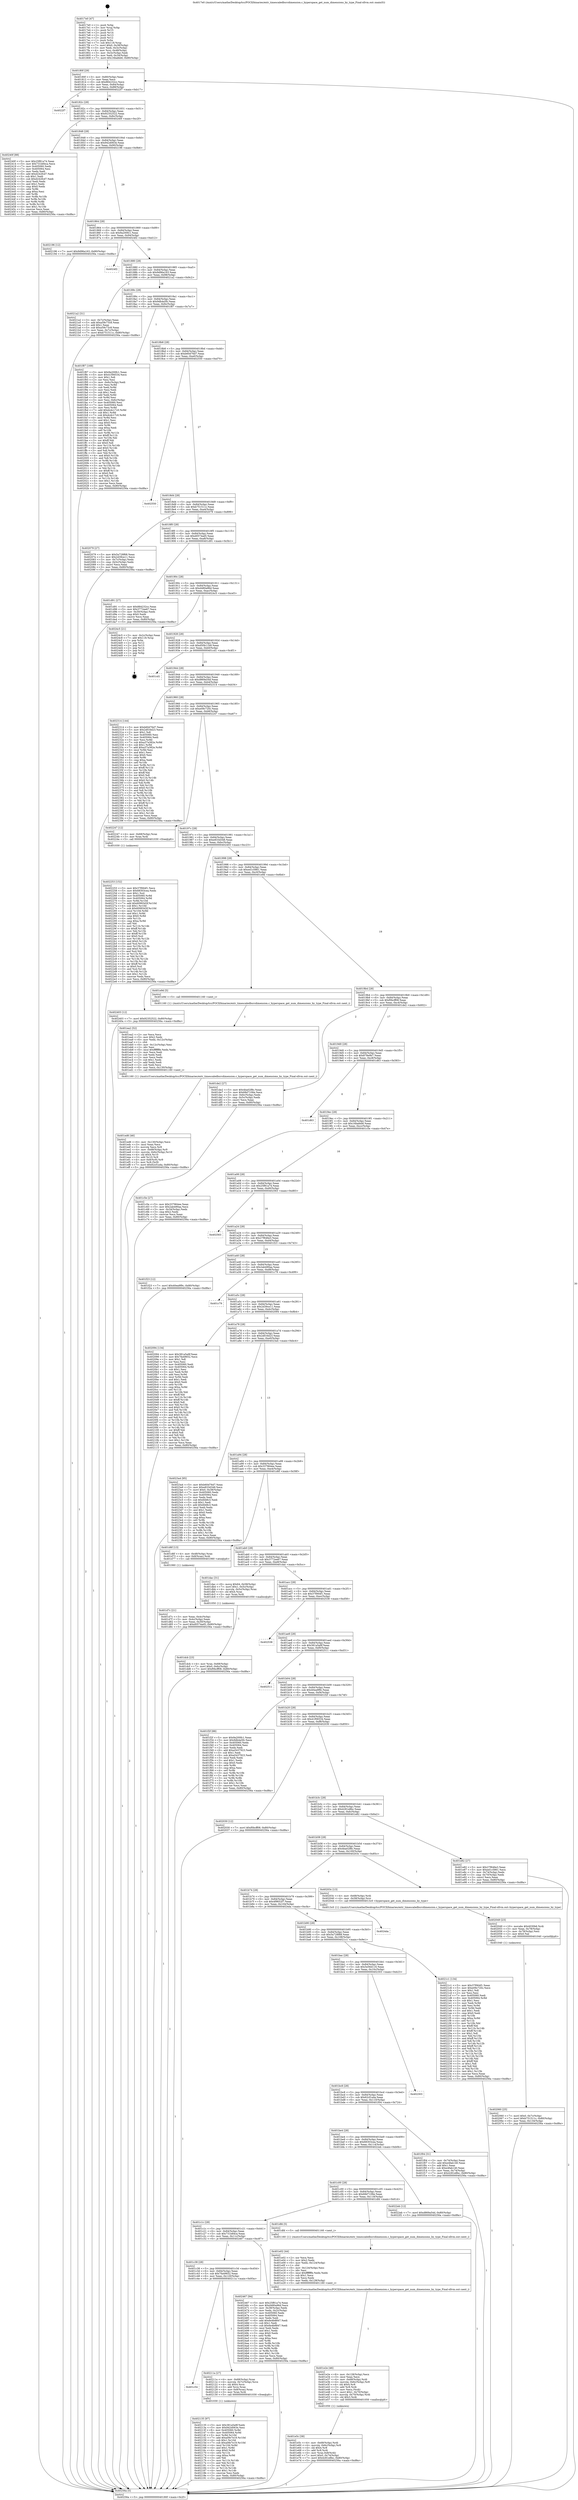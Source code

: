 digraph "0x4017e0" {
  label = "0x4017e0 (/mnt/c/Users/mathe/Desktop/tcc/POCII/binaries/extr_timescaledbsrcdimension.c_hyperspace_get_num_dimensions_by_type_Final-ollvm.out::main(0))"
  labelloc = "t"
  node[shape=record]

  Entry [label="",width=0.3,height=0.3,shape=circle,fillcolor=black,style=filled]
  "0x40180f" [label="{
     0x40180f [29]\l
     | [instrs]\l
     &nbsp;&nbsp;0x40180f \<+3\>: mov -0x80(%rbp),%eax\l
     &nbsp;&nbsp;0x401812 \<+2\>: mov %eax,%ecx\l
     &nbsp;&nbsp;0x401814 \<+6\>: sub $0x884232cc,%ecx\l
     &nbsp;&nbsp;0x40181a \<+6\>: mov %eax,-0x84(%rbp)\l
     &nbsp;&nbsp;0x401820 \<+6\>: mov %ecx,-0x88(%rbp)\l
     &nbsp;&nbsp;0x401826 \<+6\>: je 00000000004022f7 \<main+0xb17\>\l
  }"]
  "0x4022f7" [label="{
     0x4022f7\l
  }", style=dashed]
  "0x40182c" [label="{
     0x40182c [28]\l
     | [instrs]\l
     &nbsp;&nbsp;0x40182c \<+5\>: jmp 0000000000401831 \<main+0x51\>\l
     &nbsp;&nbsp;0x401831 \<+6\>: mov -0x84(%rbp),%eax\l
     &nbsp;&nbsp;0x401837 \<+5\>: sub $0x92352522,%eax\l
     &nbsp;&nbsp;0x40183c \<+6\>: mov %eax,-0x8c(%rbp)\l
     &nbsp;&nbsp;0x401842 \<+6\>: je 000000000040240f \<main+0xc2f\>\l
  }"]
  Exit [label="",width=0.3,height=0.3,shape=circle,fillcolor=black,style=filled,peripheries=2]
  "0x40240f" [label="{
     0x40240f [88]\l
     | [instrs]\l
     &nbsp;&nbsp;0x40240f \<+5\>: mov $0x25f81a74,%eax\l
     &nbsp;&nbsp;0x402414 \<+5\>: mov $0x731b84ca,%ecx\l
     &nbsp;&nbsp;0x402419 \<+7\>: mov 0x405060,%edx\l
     &nbsp;&nbsp;0x402420 \<+7\>: mov 0x405064,%esi\l
     &nbsp;&nbsp;0x402427 \<+2\>: mov %edx,%edi\l
     &nbsp;&nbsp;0x402429 \<+6\>: add $0xd242fcd7,%edi\l
     &nbsp;&nbsp;0x40242f \<+3\>: sub $0x1,%edi\l
     &nbsp;&nbsp;0x402432 \<+6\>: sub $0xd242fcd7,%edi\l
     &nbsp;&nbsp;0x402438 \<+3\>: imul %edi,%edx\l
     &nbsp;&nbsp;0x40243b \<+3\>: and $0x1,%edx\l
     &nbsp;&nbsp;0x40243e \<+3\>: cmp $0x0,%edx\l
     &nbsp;&nbsp;0x402441 \<+4\>: sete %r8b\l
     &nbsp;&nbsp;0x402445 \<+3\>: cmp $0xa,%esi\l
     &nbsp;&nbsp;0x402448 \<+4\>: setl %r9b\l
     &nbsp;&nbsp;0x40244c \<+3\>: mov %r8b,%r10b\l
     &nbsp;&nbsp;0x40244f \<+3\>: and %r9b,%r10b\l
     &nbsp;&nbsp;0x402452 \<+3\>: xor %r9b,%r8b\l
     &nbsp;&nbsp;0x402455 \<+3\>: or %r8b,%r10b\l
     &nbsp;&nbsp;0x402458 \<+4\>: test $0x1,%r10b\l
     &nbsp;&nbsp;0x40245c \<+3\>: cmovne %ecx,%eax\l
     &nbsp;&nbsp;0x40245f \<+3\>: mov %eax,-0x80(%rbp)\l
     &nbsp;&nbsp;0x402462 \<+5\>: jmp 000000000040256a \<main+0xd8a\>\l
  }"]
  "0x401848" [label="{
     0x401848 [28]\l
     | [instrs]\l
     &nbsp;&nbsp;0x401848 \<+5\>: jmp 000000000040184d \<main+0x6d\>\l
     &nbsp;&nbsp;0x40184d \<+6\>: mov -0x84(%rbp),%eax\l
     &nbsp;&nbsp;0x401853 \<+5\>: sub $0x942d063e,%eax\l
     &nbsp;&nbsp;0x401858 \<+6\>: mov %eax,-0x90(%rbp)\l
     &nbsp;&nbsp;0x40185e \<+6\>: je 0000000000402196 \<main+0x9b6\>\l
  }"]
  "0x402253" [label="{
     0x402253 [152]\l
     | [instrs]\l
     &nbsp;&nbsp;0x402253 \<+5\>: mov $0x37f064f1,%ecx\l
     &nbsp;&nbsp;0x402258 \<+5\>: mov $0x68303cea,%edx\l
     &nbsp;&nbsp;0x40225d \<+3\>: mov $0x1,%sil\l
     &nbsp;&nbsp;0x402260 \<+8\>: mov 0x405060,%r8d\l
     &nbsp;&nbsp;0x402268 \<+8\>: mov 0x405064,%r9d\l
     &nbsp;&nbsp;0x402270 \<+3\>: mov %r8d,%r10d\l
     &nbsp;&nbsp;0x402273 \<+7\>: add $0x60993d3f,%r10d\l
     &nbsp;&nbsp;0x40227a \<+4\>: sub $0x1,%r10d\l
     &nbsp;&nbsp;0x40227e \<+7\>: sub $0x60993d3f,%r10d\l
     &nbsp;&nbsp;0x402285 \<+4\>: imul %r10d,%r8d\l
     &nbsp;&nbsp;0x402289 \<+4\>: and $0x1,%r8d\l
     &nbsp;&nbsp;0x40228d \<+4\>: cmp $0x0,%r8d\l
     &nbsp;&nbsp;0x402291 \<+4\>: sete %r11b\l
     &nbsp;&nbsp;0x402295 \<+4\>: cmp $0xa,%r9d\l
     &nbsp;&nbsp;0x402299 \<+3\>: setl %bl\l
     &nbsp;&nbsp;0x40229c \<+3\>: mov %r11b,%r14b\l
     &nbsp;&nbsp;0x40229f \<+4\>: xor $0xff,%r14b\l
     &nbsp;&nbsp;0x4022a3 \<+3\>: mov %bl,%r15b\l
     &nbsp;&nbsp;0x4022a6 \<+4\>: xor $0xff,%r15b\l
     &nbsp;&nbsp;0x4022aa \<+4\>: xor $0x0,%sil\l
     &nbsp;&nbsp;0x4022ae \<+3\>: mov %r14b,%r12b\l
     &nbsp;&nbsp;0x4022b1 \<+4\>: and $0x0,%r12b\l
     &nbsp;&nbsp;0x4022b5 \<+3\>: and %sil,%r11b\l
     &nbsp;&nbsp;0x4022b8 \<+3\>: mov %r15b,%r13b\l
     &nbsp;&nbsp;0x4022bb \<+4\>: and $0x0,%r13b\l
     &nbsp;&nbsp;0x4022bf \<+3\>: and %sil,%bl\l
     &nbsp;&nbsp;0x4022c2 \<+3\>: or %r11b,%r12b\l
     &nbsp;&nbsp;0x4022c5 \<+3\>: or %bl,%r13b\l
     &nbsp;&nbsp;0x4022c8 \<+3\>: xor %r13b,%r12b\l
     &nbsp;&nbsp;0x4022cb \<+3\>: or %r15b,%r14b\l
     &nbsp;&nbsp;0x4022ce \<+4\>: xor $0xff,%r14b\l
     &nbsp;&nbsp;0x4022d2 \<+4\>: or $0x0,%sil\l
     &nbsp;&nbsp;0x4022d6 \<+3\>: and %sil,%r14b\l
     &nbsp;&nbsp;0x4022d9 \<+3\>: or %r14b,%r12b\l
     &nbsp;&nbsp;0x4022dc \<+4\>: test $0x1,%r12b\l
     &nbsp;&nbsp;0x4022e0 \<+3\>: cmovne %edx,%ecx\l
     &nbsp;&nbsp;0x4022e3 \<+3\>: mov %ecx,-0x80(%rbp)\l
     &nbsp;&nbsp;0x4022e6 \<+5\>: jmp 000000000040256a \<main+0xd8a\>\l
  }"]
  "0x402196" [label="{
     0x402196 [12]\l
     | [instrs]\l
     &nbsp;&nbsp;0x402196 \<+7\>: movl $0x9d96a163,-0x80(%rbp)\l
     &nbsp;&nbsp;0x40219d \<+5\>: jmp 000000000040256a \<main+0xd8a\>\l
  }"]
  "0x401864" [label="{
     0x401864 [28]\l
     | [instrs]\l
     &nbsp;&nbsp;0x401864 \<+5\>: jmp 0000000000401869 \<main+0x89\>\l
     &nbsp;&nbsp;0x401869 \<+6\>: mov -0x84(%rbp),%eax\l
     &nbsp;&nbsp;0x40186f \<+5\>: sub $0x9a200fc1,%eax\l
     &nbsp;&nbsp;0x401874 \<+6\>: mov %eax,-0x94(%rbp)\l
     &nbsp;&nbsp;0x40187a \<+6\>: je 00000000004024f2 \<main+0xd12\>\l
  }"]
  "0x402135" [label="{
     0x402135 [97]\l
     | [instrs]\l
     &nbsp;&nbsp;0x402135 \<+5\>: mov $0x381a5a9f,%edx\l
     &nbsp;&nbsp;0x40213a \<+5\>: mov $0x942d063e,%esi\l
     &nbsp;&nbsp;0x40213f \<+8\>: mov 0x405060,%r8d\l
     &nbsp;&nbsp;0x402147 \<+8\>: mov 0x405064,%r9d\l
     &nbsp;&nbsp;0x40214f \<+3\>: mov %r8d,%r10d\l
     &nbsp;&nbsp;0x402152 \<+7\>: add $0xa0fe7e19,%r10d\l
     &nbsp;&nbsp;0x402159 \<+4\>: sub $0x1,%r10d\l
     &nbsp;&nbsp;0x40215d \<+7\>: sub $0xa0fe7e19,%r10d\l
     &nbsp;&nbsp;0x402164 \<+4\>: imul %r10d,%r8d\l
     &nbsp;&nbsp;0x402168 \<+4\>: and $0x1,%r8d\l
     &nbsp;&nbsp;0x40216c \<+4\>: cmp $0x0,%r8d\l
     &nbsp;&nbsp;0x402170 \<+4\>: sete %r11b\l
     &nbsp;&nbsp;0x402174 \<+4\>: cmp $0xa,%r9d\l
     &nbsp;&nbsp;0x402178 \<+3\>: setl %bl\l
     &nbsp;&nbsp;0x40217b \<+3\>: mov %r11b,%r14b\l
     &nbsp;&nbsp;0x40217e \<+3\>: and %bl,%r14b\l
     &nbsp;&nbsp;0x402181 \<+3\>: xor %bl,%r11b\l
     &nbsp;&nbsp;0x402184 \<+3\>: or %r11b,%r14b\l
     &nbsp;&nbsp;0x402187 \<+4\>: test $0x1,%r14b\l
     &nbsp;&nbsp;0x40218b \<+3\>: cmovne %esi,%edx\l
     &nbsp;&nbsp;0x40218e \<+3\>: mov %edx,-0x80(%rbp)\l
     &nbsp;&nbsp;0x402191 \<+5\>: jmp 000000000040256a \<main+0xd8a\>\l
  }"]
  "0x4024f2" [label="{
     0x4024f2\l
  }", style=dashed]
  "0x401880" [label="{
     0x401880 [28]\l
     | [instrs]\l
     &nbsp;&nbsp;0x401880 \<+5\>: jmp 0000000000401885 \<main+0xa5\>\l
     &nbsp;&nbsp;0x401885 \<+6\>: mov -0x84(%rbp),%eax\l
     &nbsp;&nbsp;0x40188b \<+5\>: sub $0x9d96a163,%eax\l
     &nbsp;&nbsp;0x401890 \<+6\>: mov %eax,-0x98(%rbp)\l
     &nbsp;&nbsp;0x401896 \<+6\>: je 00000000004021a2 \<main+0x9c2\>\l
  }"]
  "0x401c54" [label="{
     0x401c54\l
  }", style=dashed]
  "0x4021a2" [label="{
     0x4021a2 [31]\l
     | [instrs]\l
     &nbsp;&nbsp;0x4021a2 \<+3\>: mov -0x7c(%rbp),%eax\l
     &nbsp;&nbsp;0x4021a5 \<+5\>: add $0xa59c73c8,%eax\l
     &nbsp;&nbsp;0x4021aa \<+3\>: add $0x1,%eax\l
     &nbsp;&nbsp;0x4021ad \<+5\>: sub $0xa59c73c8,%eax\l
     &nbsp;&nbsp;0x4021b2 \<+3\>: mov %eax,-0x7c(%rbp)\l
     &nbsp;&nbsp;0x4021b5 \<+7\>: movl $0xb751511c,-0x80(%rbp)\l
     &nbsp;&nbsp;0x4021bc \<+5\>: jmp 000000000040256a \<main+0xd8a\>\l
  }"]
  "0x40189c" [label="{
     0x40189c [28]\l
     | [instrs]\l
     &nbsp;&nbsp;0x40189c \<+5\>: jmp 00000000004018a1 \<main+0xc1\>\l
     &nbsp;&nbsp;0x4018a1 \<+6\>: mov -0x84(%rbp),%eax\l
     &nbsp;&nbsp;0x4018a7 \<+5\>: sub $0x9db4a5fc,%eax\l
     &nbsp;&nbsp;0x4018ac \<+6\>: mov %eax,-0x9c(%rbp)\l
     &nbsp;&nbsp;0x4018b2 \<+6\>: je 0000000000401f87 \<main+0x7a7\>\l
  }"]
  "0x40211a" [label="{
     0x40211a [27]\l
     | [instrs]\l
     &nbsp;&nbsp;0x40211a \<+4\>: mov -0x68(%rbp),%rax\l
     &nbsp;&nbsp;0x40211e \<+4\>: movslq -0x7c(%rbp),%rcx\l
     &nbsp;&nbsp;0x402122 \<+4\>: shl $0x4,%rcx\l
     &nbsp;&nbsp;0x402126 \<+3\>: add %rcx,%rax\l
     &nbsp;&nbsp;0x402129 \<+4\>: mov 0x8(%rax),%rax\l
     &nbsp;&nbsp;0x40212d \<+3\>: mov %rax,%rdi\l
     &nbsp;&nbsp;0x402130 \<+5\>: call 0000000000401030 \<free@plt\>\l
     | [calls]\l
     &nbsp;&nbsp;0x401030 \{1\} (unknown)\l
  }"]
  "0x401f87" [label="{
     0x401f87 [169]\l
     | [instrs]\l
     &nbsp;&nbsp;0x401f87 \<+5\>: mov $0x9a200fc1,%eax\l
     &nbsp;&nbsp;0x401f8c \<+5\>: mov $0x41f06534,%ecx\l
     &nbsp;&nbsp;0x401f91 \<+2\>: mov $0x1,%dl\l
     &nbsp;&nbsp;0x401f93 \<+2\>: xor %esi,%esi\l
     &nbsp;&nbsp;0x401f95 \<+3\>: mov -0x6c(%rbp),%edi\l
     &nbsp;&nbsp;0x401f98 \<+3\>: mov %esi,%r8d\l
     &nbsp;&nbsp;0x401f9b \<+3\>: sub %edi,%r8d\l
     &nbsp;&nbsp;0x401f9e \<+2\>: mov %esi,%edi\l
     &nbsp;&nbsp;0x401fa0 \<+3\>: sub $0x1,%edi\l
     &nbsp;&nbsp;0x401fa3 \<+3\>: add %edi,%r8d\l
     &nbsp;&nbsp;0x401fa6 \<+3\>: sub %r8d,%esi\l
     &nbsp;&nbsp;0x401fa9 \<+3\>: mov %esi,-0x6c(%rbp)\l
     &nbsp;&nbsp;0x401fac \<+7\>: mov 0x405060,%esi\l
     &nbsp;&nbsp;0x401fb3 \<+7\>: mov 0x405064,%edi\l
     &nbsp;&nbsp;0x401fba \<+3\>: mov %esi,%r8d\l
     &nbsp;&nbsp;0x401fbd \<+7\>: add $0xdcdc17c0,%r8d\l
     &nbsp;&nbsp;0x401fc4 \<+4\>: sub $0x1,%r8d\l
     &nbsp;&nbsp;0x401fc8 \<+7\>: sub $0xdcdc17c0,%r8d\l
     &nbsp;&nbsp;0x401fcf \<+4\>: imul %r8d,%esi\l
     &nbsp;&nbsp;0x401fd3 \<+3\>: and $0x1,%esi\l
     &nbsp;&nbsp;0x401fd6 \<+3\>: cmp $0x0,%esi\l
     &nbsp;&nbsp;0x401fd9 \<+4\>: sete %r9b\l
     &nbsp;&nbsp;0x401fdd \<+3\>: cmp $0xa,%edi\l
     &nbsp;&nbsp;0x401fe0 \<+4\>: setl %r10b\l
     &nbsp;&nbsp;0x401fe4 \<+3\>: mov %r9b,%r11b\l
     &nbsp;&nbsp;0x401fe7 \<+4\>: xor $0xff,%r11b\l
     &nbsp;&nbsp;0x401feb \<+3\>: mov %r10b,%bl\l
     &nbsp;&nbsp;0x401fee \<+3\>: xor $0xff,%bl\l
     &nbsp;&nbsp;0x401ff1 \<+3\>: xor $0x0,%dl\l
     &nbsp;&nbsp;0x401ff4 \<+3\>: mov %r11b,%r14b\l
     &nbsp;&nbsp;0x401ff7 \<+4\>: and $0x0,%r14b\l
     &nbsp;&nbsp;0x401ffb \<+3\>: and %dl,%r9b\l
     &nbsp;&nbsp;0x401ffe \<+3\>: mov %bl,%r15b\l
     &nbsp;&nbsp;0x402001 \<+4\>: and $0x0,%r15b\l
     &nbsp;&nbsp;0x402005 \<+3\>: and %dl,%r10b\l
     &nbsp;&nbsp;0x402008 \<+3\>: or %r9b,%r14b\l
     &nbsp;&nbsp;0x40200b \<+3\>: or %r10b,%r15b\l
     &nbsp;&nbsp;0x40200e \<+3\>: xor %r15b,%r14b\l
     &nbsp;&nbsp;0x402011 \<+3\>: or %bl,%r11b\l
     &nbsp;&nbsp;0x402014 \<+4\>: xor $0xff,%r11b\l
     &nbsp;&nbsp;0x402018 \<+3\>: or $0x0,%dl\l
     &nbsp;&nbsp;0x40201b \<+3\>: and %dl,%r11b\l
     &nbsp;&nbsp;0x40201e \<+3\>: or %r11b,%r14b\l
     &nbsp;&nbsp;0x402021 \<+4\>: test $0x1,%r14b\l
     &nbsp;&nbsp;0x402025 \<+3\>: cmovne %ecx,%eax\l
     &nbsp;&nbsp;0x402028 \<+3\>: mov %eax,-0x80(%rbp)\l
     &nbsp;&nbsp;0x40202b \<+5\>: jmp 000000000040256a \<main+0xd8a\>\l
  }"]
  "0x4018b8" [label="{
     0x4018b8 [28]\l
     | [instrs]\l
     &nbsp;&nbsp;0x4018b8 \<+5\>: jmp 00000000004018bd \<main+0xdd\>\l
     &nbsp;&nbsp;0x4018bd \<+6\>: mov -0x84(%rbp),%eax\l
     &nbsp;&nbsp;0x4018c3 \<+5\>: sub $0xb60d76d7,%eax\l
     &nbsp;&nbsp;0x4018c8 \<+6\>: mov %eax,-0xa0(%rbp)\l
     &nbsp;&nbsp;0x4018ce \<+6\>: je 0000000000402550 \<main+0xd70\>\l
  }"]
  "0x401c38" [label="{
     0x401c38 [28]\l
     | [instrs]\l
     &nbsp;&nbsp;0x401c38 \<+5\>: jmp 0000000000401c3d \<main+0x45d\>\l
     &nbsp;&nbsp;0x401c3d \<+6\>: mov -0x84(%rbp),%eax\l
     &nbsp;&nbsp;0x401c43 \<+5\>: sub $0x7fa49652,%eax\l
     &nbsp;&nbsp;0x401c48 \<+6\>: mov %eax,-0x120(%rbp)\l
     &nbsp;&nbsp;0x401c4e \<+6\>: je 000000000040211a \<main+0x93a\>\l
  }"]
  "0x402550" [label="{
     0x402550\l
  }", style=dashed]
  "0x4018d4" [label="{
     0x4018d4 [28]\l
     | [instrs]\l
     &nbsp;&nbsp;0x4018d4 \<+5\>: jmp 00000000004018d9 \<main+0xf9\>\l
     &nbsp;&nbsp;0x4018d9 \<+6\>: mov -0x84(%rbp),%eax\l
     &nbsp;&nbsp;0x4018df \<+5\>: sub $0xb751511c,%eax\l
     &nbsp;&nbsp;0x4018e4 \<+6\>: mov %eax,-0xa4(%rbp)\l
     &nbsp;&nbsp;0x4018ea \<+6\>: je 0000000000402079 \<main+0x899\>\l
  }"]
  "0x402467" [label="{
     0x402467 [94]\l
     | [instrs]\l
     &nbsp;&nbsp;0x402467 \<+5\>: mov $0x25f81a74,%eax\l
     &nbsp;&nbsp;0x40246c \<+5\>: mov $0xd480a96d,%ecx\l
     &nbsp;&nbsp;0x402471 \<+3\>: mov -0x38(%rbp),%edx\l
     &nbsp;&nbsp;0x402474 \<+3\>: mov %edx,-0x2c(%rbp)\l
     &nbsp;&nbsp;0x402477 \<+7\>: mov 0x405060,%edx\l
     &nbsp;&nbsp;0x40247e \<+7\>: mov 0x405064,%esi\l
     &nbsp;&nbsp;0x402485 \<+2\>: mov %edx,%edi\l
     &nbsp;&nbsp;0x402487 \<+6\>: add $0x6e4b8847,%edi\l
     &nbsp;&nbsp;0x40248d \<+3\>: sub $0x1,%edi\l
     &nbsp;&nbsp;0x402490 \<+6\>: sub $0x6e4b8847,%edi\l
     &nbsp;&nbsp;0x402496 \<+3\>: imul %edi,%edx\l
     &nbsp;&nbsp;0x402499 \<+3\>: and $0x1,%edx\l
     &nbsp;&nbsp;0x40249c \<+3\>: cmp $0x0,%edx\l
     &nbsp;&nbsp;0x40249f \<+4\>: sete %r8b\l
     &nbsp;&nbsp;0x4024a3 \<+3\>: cmp $0xa,%esi\l
     &nbsp;&nbsp;0x4024a6 \<+4\>: setl %r9b\l
     &nbsp;&nbsp;0x4024aa \<+3\>: mov %r8b,%r10b\l
     &nbsp;&nbsp;0x4024ad \<+3\>: and %r9b,%r10b\l
     &nbsp;&nbsp;0x4024b0 \<+3\>: xor %r9b,%r8b\l
     &nbsp;&nbsp;0x4024b3 \<+3\>: or %r8b,%r10b\l
     &nbsp;&nbsp;0x4024b6 \<+4\>: test $0x1,%r10b\l
     &nbsp;&nbsp;0x4024ba \<+3\>: cmovne %ecx,%eax\l
     &nbsp;&nbsp;0x4024bd \<+3\>: mov %eax,-0x80(%rbp)\l
     &nbsp;&nbsp;0x4024c0 \<+5\>: jmp 000000000040256a \<main+0xd8a\>\l
  }"]
  "0x402079" [label="{
     0x402079 [27]\l
     | [instrs]\l
     &nbsp;&nbsp;0x402079 \<+5\>: mov $0x5a728f68,%eax\l
     &nbsp;&nbsp;0x40207e \<+5\>: mov $0x2d39ce11,%ecx\l
     &nbsp;&nbsp;0x402083 \<+3\>: mov -0x7c(%rbp),%edx\l
     &nbsp;&nbsp;0x402086 \<+3\>: cmp -0x5c(%rbp),%edx\l
     &nbsp;&nbsp;0x402089 \<+3\>: cmovl %ecx,%eax\l
     &nbsp;&nbsp;0x40208c \<+3\>: mov %eax,-0x80(%rbp)\l
     &nbsp;&nbsp;0x40208f \<+5\>: jmp 000000000040256a \<main+0xd8a\>\l
  }"]
  "0x4018f0" [label="{
     0x4018f0 [28]\l
     | [instrs]\l
     &nbsp;&nbsp;0x4018f0 \<+5\>: jmp 00000000004018f5 \<main+0x115\>\l
     &nbsp;&nbsp;0x4018f5 \<+6\>: mov -0x84(%rbp),%eax\l
     &nbsp;&nbsp;0x4018fb \<+5\>: sub $0xd0574ad5,%eax\l
     &nbsp;&nbsp;0x401900 \<+6\>: mov %eax,-0xa8(%rbp)\l
     &nbsp;&nbsp;0x401906 \<+6\>: je 0000000000401d91 \<main+0x5b1\>\l
  }"]
  "0x402060" [label="{
     0x402060 [25]\l
     | [instrs]\l
     &nbsp;&nbsp;0x402060 \<+7\>: movl $0x0,-0x7c(%rbp)\l
     &nbsp;&nbsp;0x402067 \<+7\>: movl $0xb751511c,-0x80(%rbp)\l
     &nbsp;&nbsp;0x40206e \<+6\>: mov %eax,-0x134(%rbp)\l
     &nbsp;&nbsp;0x402074 \<+5\>: jmp 000000000040256a \<main+0xd8a\>\l
  }"]
  "0x401d91" [label="{
     0x401d91 [27]\l
     | [instrs]\l
     &nbsp;&nbsp;0x401d91 \<+5\>: mov $0x884232cc,%eax\l
     &nbsp;&nbsp;0x401d96 \<+5\>: mov $0x3772ee67,%ecx\l
     &nbsp;&nbsp;0x401d9b \<+3\>: mov -0x30(%rbp),%edx\l
     &nbsp;&nbsp;0x401d9e \<+3\>: cmp $0x0,%edx\l
     &nbsp;&nbsp;0x401da1 \<+3\>: cmove %ecx,%eax\l
     &nbsp;&nbsp;0x401da4 \<+3\>: mov %eax,-0x80(%rbp)\l
     &nbsp;&nbsp;0x401da7 \<+5\>: jmp 000000000040256a \<main+0xd8a\>\l
  }"]
  "0x40190c" [label="{
     0x40190c [28]\l
     | [instrs]\l
     &nbsp;&nbsp;0x40190c \<+5\>: jmp 0000000000401911 \<main+0x131\>\l
     &nbsp;&nbsp;0x401911 \<+6\>: mov -0x84(%rbp),%eax\l
     &nbsp;&nbsp;0x401917 \<+5\>: sub $0xd480a96d,%eax\l
     &nbsp;&nbsp;0x40191c \<+6\>: mov %eax,-0xac(%rbp)\l
     &nbsp;&nbsp;0x401922 \<+6\>: je 00000000004024c5 \<main+0xce5\>\l
  }"]
  "0x402049" [label="{
     0x402049 [23]\l
     | [instrs]\l
     &nbsp;&nbsp;0x402049 \<+10\>: movabs $0x4030b6,%rdi\l
     &nbsp;&nbsp;0x402053 \<+3\>: mov %eax,-0x78(%rbp)\l
     &nbsp;&nbsp;0x402056 \<+3\>: mov -0x78(%rbp),%esi\l
     &nbsp;&nbsp;0x402059 \<+2\>: mov $0x0,%al\l
     &nbsp;&nbsp;0x40205b \<+5\>: call 0000000000401040 \<printf@plt\>\l
     | [calls]\l
     &nbsp;&nbsp;0x401040 \{1\} (unknown)\l
  }"]
  "0x4024c5" [label="{
     0x4024c5 [21]\l
     | [instrs]\l
     &nbsp;&nbsp;0x4024c5 \<+3\>: mov -0x2c(%rbp),%eax\l
     &nbsp;&nbsp;0x4024c8 \<+7\>: add $0x118,%rsp\l
     &nbsp;&nbsp;0x4024cf \<+1\>: pop %rbx\l
     &nbsp;&nbsp;0x4024d0 \<+2\>: pop %r12\l
     &nbsp;&nbsp;0x4024d2 \<+2\>: pop %r13\l
     &nbsp;&nbsp;0x4024d4 \<+2\>: pop %r14\l
     &nbsp;&nbsp;0x4024d6 \<+2\>: pop %r15\l
     &nbsp;&nbsp;0x4024d8 \<+1\>: pop %rbp\l
     &nbsp;&nbsp;0x4024d9 \<+1\>: ret\l
  }"]
  "0x401928" [label="{
     0x401928 [28]\l
     | [instrs]\l
     &nbsp;&nbsp;0x401928 \<+5\>: jmp 000000000040192d \<main+0x14d\>\l
     &nbsp;&nbsp;0x40192d \<+6\>: mov -0x84(%rbp),%eax\l
     &nbsp;&nbsp;0x401933 \<+5\>: sub $0xd50b11b9,%eax\l
     &nbsp;&nbsp;0x401938 \<+6\>: mov %eax,-0xb0(%rbp)\l
     &nbsp;&nbsp;0x40193e \<+6\>: je 0000000000401cd1 \<main+0x4f1\>\l
  }"]
  "0x401ed6" [label="{
     0x401ed6 [46]\l
     | [instrs]\l
     &nbsp;&nbsp;0x401ed6 \<+6\>: mov -0x130(%rbp),%ecx\l
     &nbsp;&nbsp;0x401edc \<+3\>: imul %eax,%ecx\l
     &nbsp;&nbsp;0x401edf \<+3\>: movslq %ecx,%r8\l
     &nbsp;&nbsp;0x401ee2 \<+4\>: mov -0x68(%rbp),%r9\l
     &nbsp;&nbsp;0x401ee6 \<+4\>: movslq -0x6c(%rbp),%r10\l
     &nbsp;&nbsp;0x401eea \<+4\>: shl $0x4,%r10\l
     &nbsp;&nbsp;0x401eee \<+3\>: add %r10,%r9\l
     &nbsp;&nbsp;0x401ef1 \<+4\>: mov 0x8(%r9),%r9\l
     &nbsp;&nbsp;0x401ef5 \<+3\>: mov %r8,(%r9)\l
     &nbsp;&nbsp;0x401ef8 \<+7\>: movl $0x62cf1a4a,-0x80(%rbp)\l
     &nbsp;&nbsp;0x401eff \<+5\>: jmp 000000000040256a \<main+0xd8a\>\l
  }"]
  "0x401cd1" [label="{
     0x401cd1\l
  }", style=dashed]
  "0x401944" [label="{
     0x401944 [28]\l
     | [instrs]\l
     &nbsp;&nbsp;0x401944 \<+5\>: jmp 0000000000401949 \<main+0x169\>\l
     &nbsp;&nbsp;0x401949 \<+6\>: mov -0x84(%rbp),%eax\l
     &nbsp;&nbsp;0x40194f \<+5\>: sub $0xd869a54d,%eax\l
     &nbsp;&nbsp;0x401954 \<+6\>: mov %eax,-0xb4(%rbp)\l
     &nbsp;&nbsp;0x40195a \<+6\>: je 0000000000402314 \<main+0xb34\>\l
  }"]
  "0x401ea2" [label="{
     0x401ea2 [52]\l
     | [instrs]\l
     &nbsp;&nbsp;0x401ea2 \<+2\>: xor %ecx,%ecx\l
     &nbsp;&nbsp;0x401ea4 \<+5\>: mov $0x2,%edx\l
     &nbsp;&nbsp;0x401ea9 \<+6\>: mov %edx,-0x12c(%rbp)\l
     &nbsp;&nbsp;0x401eaf \<+1\>: cltd\l
     &nbsp;&nbsp;0x401eb0 \<+6\>: mov -0x12c(%rbp),%esi\l
     &nbsp;&nbsp;0x401eb6 \<+2\>: idiv %esi\l
     &nbsp;&nbsp;0x401eb8 \<+6\>: imul $0xfffffffe,%edx,%edx\l
     &nbsp;&nbsp;0x401ebe \<+2\>: mov %ecx,%edi\l
     &nbsp;&nbsp;0x401ec0 \<+2\>: sub %edx,%edi\l
     &nbsp;&nbsp;0x401ec2 \<+2\>: mov %ecx,%edx\l
     &nbsp;&nbsp;0x401ec4 \<+3\>: sub $0x1,%edx\l
     &nbsp;&nbsp;0x401ec7 \<+2\>: add %edx,%edi\l
     &nbsp;&nbsp;0x401ec9 \<+2\>: sub %edi,%ecx\l
     &nbsp;&nbsp;0x401ecb \<+6\>: mov %ecx,-0x130(%rbp)\l
     &nbsp;&nbsp;0x401ed1 \<+5\>: call 0000000000401160 \<next_i\>\l
     | [calls]\l
     &nbsp;&nbsp;0x401160 \{1\} (/mnt/c/Users/mathe/Desktop/tcc/POCII/binaries/extr_timescaledbsrcdimension.c_hyperspace_get_num_dimensions_by_type_Final-ollvm.out::next_i)\l
  }"]
  "0x402314" [label="{
     0x402314 [144]\l
     | [instrs]\l
     &nbsp;&nbsp;0x402314 \<+5\>: mov $0xb60d76d7,%eax\l
     &nbsp;&nbsp;0x402319 \<+5\>: mov $0x2df16d23,%ecx\l
     &nbsp;&nbsp;0x40231e \<+2\>: mov $0x1,%dl\l
     &nbsp;&nbsp;0x402320 \<+7\>: mov 0x405060,%esi\l
     &nbsp;&nbsp;0x402327 \<+7\>: mov 0x405064,%edi\l
     &nbsp;&nbsp;0x40232e \<+3\>: mov %esi,%r8d\l
     &nbsp;&nbsp;0x402331 \<+7\>: sub $0xa37a382e,%r8d\l
     &nbsp;&nbsp;0x402338 \<+4\>: sub $0x1,%r8d\l
     &nbsp;&nbsp;0x40233c \<+7\>: add $0xa37a382e,%r8d\l
     &nbsp;&nbsp;0x402343 \<+4\>: imul %r8d,%esi\l
     &nbsp;&nbsp;0x402347 \<+3\>: and $0x1,%esi\l
     &nbsp;&nbsp;0x40234a \<+3\>: cmp $0x0,%esi\l
     &nbsp;&nbsp;0x40234d \<+4\>: sete %r9b\l
     &nbsp;&nbsp;0x402351 \<+3\>: cmp $0xa,%edi\l
     &nbsp;&nbsp;0x402354 \<+4\>: setl %r10b\l
     &nbsp;&nbsp;0x402358 \<+3\>: mov %r9b,%r11b\l
     &nbsp;&nbsp;0x40235b \<+4\>: xor $0xff,%r11b\l
     &nbsp;&nbsp;0x40235f \<+3\>: mov %r10b,%bl\l
     &nbsp;&nbsp;0x402362 \<+3\>: xor $0xff,%bl\l
     &nbsp;&nbsp;0x402365 \<+3\>: xor $0x0,%dl\l
     &nbsp;&nbsp;0x402368 \<+3\>: mov %r11b,%r14b\l
     &nbsp;&nbsp;0x40236b \<+4\>: and $0x0,%r14b\l
     &nbsp;&nbsp;0x40236f \<+3\>: and %dl,%r9b\l
     &nbsp;&nbsp;0x402372 \<+3\>: mov %bl,%r15b\l
     &nbsp;&nbsp;0x402375 \<+4\>: and $0x0,%r15b\l
     &nbsp;&nbsp;0x402379 \<+3\>: and %dl,%r10b\l
     &nbsp;&nbsp;0x40237c \<+3\>: or %r9b,%r14b\l
     &nbsp;&nbsp;0x40237f \<+3\>: or %r10b,%r15b\l
     &nbsp;&nbsp;0x402382 \<+3\>: xor %r15b,%r14b\l
     &nbsp;&nbsp;0x402385 \<+3\>: or %bl,%r11b\l
     &nbsp;&nbsp;0x402388 \<+4\>: xor $0xff,%r11b\l
     &nbsp;&nbsp;0x40238c \<+3\>: or $0x0,%dl\l
     &nbsp;&nbsp;0x40238f \<+3\>: and %dl,%r11b\l
     &nbsp;&nbsp;0x402392 \<+3\>: or %r11b,%r14b\l
     &nbsp;&nbsp;0x402395 \<+4\>: test $0x1,%r14b\l
     &nbsp;&nbsp;0x402399 \<+3\>: cmovne %ecx,%eax\l
     &nbsp;&nbsp;0x40239c \<+3\>: mov %eax,-0x80(%rbp)\l
     &nbsp;&nbsp;0x40239f \<+5\>: jmp 000000000040256a \<main+0xd8a\>\l
  }"]
  "0x401960" [label="{
     0x401960 [28]\l
     | [instrs]\l
     &nbsp;&nbsp;0x401960 \<+5\>: jmp 0000000000401965 \<main+0x185\>\l
     &nbsp;&nbsp;0x401965 \<+6\>: mov -0x84(%rbp),%eax\l
     &nbsp;&nbsp;0x40196b \<+5\>: sub $0xe09c720c,%eax\l
     &nbsp;&nbsp;0x401970 \<+6\>: mov %eax,-0xb8(%rbp)\l
     &nbsp;&nbsp;0x401976 \<+6\>: je 0000000000402247 \<main+0xa67\>\l
  }"]
  "0x401e5c" [label="{
     0x401e5c [38]\l
     | [instrs]\l
     &nbsp;&nbsp;0x401e5c \<+4\>: mov -0x68(%rbp),%rdi\l
     &nbsp;&nbsp;0x401e60 \<+4\>: movslq -0x6c(%rbp),%r8\l
     &nbsp;&nbsp;0x401e64 \<+4\>: shl $0x4,%r8\l
     &nbsp;&nbsp;0x401e68 \<+3\>: add %r8,%rdi\l
     &nbsp;&nbsp;0x401e6b \<+4\>: mov %rax,0x8(%rdi)\l
     &nbsp;&nbsp;0x401e6f \<+7\>: movl $0x0,-0x74(%rbp)\l
     &nbsp;&nbsp;0x401e76 \<+7\>: movl $0x4281e8bc,-0x80(%rbp)\l
     &nbsp;&nbsp;0x401e7d \<+5\>: jmp 000000000040256a \<main+0xd8a\>\l
  }"]
  "0x402247" [label="{
     0x402247 [12]\l
     | [instrs]\l
     &nbsp;&nbsp;0x402247 \<+4\>: mov -0x68(%rbp),%rax\l
     &nbsp;&nbsp;0x40224b \<+3\>: mov %rax,%rdi\l
     &nbsp;&nbsp;0x40224e \<+5\>: call 0000000000401030 \<free@plt\>\l
     | [calls]\l
     &nbsp;&nbsp;0x401030 \{1\} (unknown)\l
  }"]
  "0x40197c" [label="{
     0x40197c [28]\l
     | [instrs]\l
     &nbsp;&nbsp;0x40197c \<+5\>: jmp 0000000000401981 \<main+0x1a1\>\l
     &nbsp;&nbsp;0x401981 \<+6\>: mov -0x84(%rbp),%eax\l
     &nbsp;&nbsp;0x401987 \<+5\>: sub $0xe833d348,%eax\l
     &nbsp;&nbsp;0x40198c \<+6\>: mov %eax,-0xbc(%rbp)\l
     &nbsp;&nbsp;0x401992 \<+6\>: je 0000000000402403 \<main+0xc23\>\l
  }"]
  "0x401e2e" [label="{
     0x401e2e [46]\l
     | [instrs]\l
     &nbsp;&nbsp;0x401e2e \<+6\>: mov -0x128(%rbp),%ecx\l
     &nbsp;&nbsp;0x401e34 \<+3\>: imul %eax,%ecx\l
     &nbsp;&nbsp;0x401e37 \<+4\>: mov -0x68(%rbp),%rdi\l
     &nbsp;&nbsp;0x401e3b \<+4\>: movslq -0x6c(%rbp),%r8\l
     &nbsp;&nbsp;0x401e3f \<+4\>: shl $0x4,%r8\l
     &nbsp;&nbsp;0x401e43 \<+3\>: add %r8,%rdi\l
     &nbsp;&nbsp;0x401e46 \<+2\>: mov %ecx,(%rdi)\l
     &nbsp;&nbsp;0x401e48 \<+7\>: movl $0x1,-0x70(%rbp)\l
     &nbsp;&nbsp;0x401e4f \<+4\>: movslq -0x70(%rbp),%rdi\l
     &nbsp;&nbsp;0x401e53 \<+4\>: shl $0x3,%rdi\l
     &nbsp;&nbsp;0x401e57 \<+5\>: call 0000000000401050 \<malloc@plt\>\l
     | [calls]\l
     &nbsp;&nbsp;0x401050 \{1\} (unknown)\l
  }"]
  "0x402403" [label="{
     0x402403 [12]\l
     | [instrs]\l
     &nbsp;&nbsp;0x402403 \<+7\>: movl $0x92352522,-0x80(%rbp)\l
     &nbsp;&nbsp;0x40240a \<+5\>: jmp 000000000040256a \<main+0xd8a\>\l
  }"]
  "0x401998" [label="{
     0x401998 [28]\l
     | [instrs]\l
     &nbsp;&nbsp;0x401998 \<+5\>: jmp 000000000040199d \<main+0x1bd\>\l
     &nbsp;&nbsp;0x40199d \<+6\>: mov -0x84(%rbp),%eax\l
     &nbsp;&nbsp;0x4019a3 \<+5\>: sub $0xed1c5861,%eax\l
     &nbsp;&nbsp;0x4019a8 \<+6\>: mov %eax,-0xc0(%rbp)\l
     &nbsp;&nbsp;0x4019ae \<+6\>: je 0000000000401e9d \<main+0x6bd\>\l
  }"]
  "0x401e02" [label="{
     0x401e02 [44]\l
     | [instrs]\l
     &nbsp;&nbsp;0x401e02 \<+2\>: xor %ecx,%ecx\l
     &nbsp;&nbsp;0x401e04 \<+5\>: mov $0x2,%edx\l
     &nbsp;&nbsp;0x401e09 \<+6\>: mov %edx,-0x124(%rbp)\l
     &nbsp;&nbsp;0x401e0f \<+1\>: cltd\l
     &nbsp;&nbsp;0x401e10 \<+6\>: mov -0x124(%rbp),%esi\l
     &nbsp;&nbsp;0x401e16 \<+2\>: idiv %esi\l
     &nbsp;&nbsp;0x401e18 \<+6\>: imul $0xfffffffe,%edx,%edx\l
     &nbsp;&nbsp;0x401e1e \<+3\>: sub $0x1,%ecx\l
     &nbsp;&nbsp;0x401e21 \<+2\>: sub %ecx,%edx\l
     &nbsp;&nbsp;0x401e23 \<+6\>: mov %edx,-0x128(%rbp)\l
     &nbsp;&nbsp;0x401e29 \<+5\>: call 0000000000401160 \<next_i\>\l
     | [calls]\l
     &nbsp;&nbsp;0x401160 \{1\} (/mnt/c/Users/mathe/Desktop/tcc/POCII/binaries/extr_timescaledbsrcdimension.c_hyperspace_get_num_dimensions_by_type_Final-ollvm.out::next_i)\l
  }"]
  "0x401e9d" [label="{
     0x401e9d [5]\l
     | [instrs]\l
     &nbsp;&nbsp;0x401e9d \<+5\>: call 0000000000401160 \<next_i\>\l
     | [calls]\l
     &nbsp;&nbsp;0x401160 \{1\} (/mnt/c/Users/mathe/Desktop/tcc/POCII/binaries/extr_timescaledbsrcdimension.c_hyperspace_get_num_dimensions_by_type_Final-ollvm.out::next_i)\l
  }"]
  "0x4019b4" [label="{
     0x4019b4 [28]\l
     | [instrs]\l
     &nbsp;&nbsp;0x4019b4 \<+5\>: jmp 00000000004019b9 \<main+0x1d9\>\l
     &nbsp;&nbsp;0x4019b9 \<+6\>: mov -0x84(%rbp),%eax\l
     &nbsp;&nbsp;0x4019bf \<+5\>: sub $0xf0bcff08,%eax\l
     &nbsp;&nbsp;0x4019c4 \<+6\>: mov %eax,-0xc4(%rbp)\l
     &nbsp;&nbsp;0x4019ca \<+6\>: je 0000000000401de2 \<main+0x602\>\l
  }"]
  "0x401c1c" [label="{
     0x401c1c [28]\l
     | [instrs]\l
     &nbsp;&nbsp;0x401c1c \<+5\>: jmp 0000000000401c21 \<main+0x441\>\l
     &nbsp;&nbsp;0x401c21 \<+6\>: mov -0x84(%rbp),%eax\l
     &nbsp;&nbsp;0x401c27 \<+5\>: sub $0x731b84ca,%eax\l
     &nbsp;&nbsp;0x401c2c \<+6\>: mov %eax,-0x11c(%rbp)\l
     &nbsp;&nbsp;0x401c32 \<+6\>: je 0000000000402467 \<main+0xc87\>\l
  }"]
  "0x401de2" [label="{
     0x401de2 [27]\l
     | [instrs]\l
     &nbsp;&nbsp;0x401de2 \<+5\>: mov $0x4ba02f8c,%eax\l
     &nbsp;&nbsp;0x401de7 \<+5\>: mov $0x68d7106e,%ecx\l
     &nbsp;&nbsp;0x401dec \<+3\>: mov -0x6c(%rbp),%edx\l
     &nbsp;&nbsp;0x401def \<+3\>: cmp -0x5c(%rbp),%edx\l
     &nbsp;&nbsp;0x401df2 \<+3\>: cmovl %ecx,%eax\l
     &nbsp;&nbsp;0x401df5 \<+3\>: mov %eax,-0x80(%rbp)\l
     &nbsp;&nbsp;0x401df8 \<+5\>: jmp 000000000040256a \<main+0xd8a\>\l
  }"]
  "0x4019d0" [label="{
     0x4019d0 [28]\l
     | [instrs]\l
     &nbsp;&nbsp;0x4019d0 \<+5\>: jmp 00000000004019d5 \<main+0x1f5\>\l
     &nbsp;&nbsp;0x4019d5 \<+6\>: mov -0x84(%rbp),%eax\l
     &nbsp;&nbsp;0x4019db \<+5\>: sub $0x878e9b7,%eax\l
     &nbsp;&nbsp;0x4019e0 \<+6\>: mov %eax,-0xc8(%rbp)\l
     &nbsp;&nbsp;0x4019e6 \<+6\>: je 0000000000401d63 \<main+0x583\>\l
  }"]
  "0x401dfd" [label="{
     0x401dfd [5]\l
     | [instrs]\l
     &nbsp;&nbsp;0x401dfd \<+5\>: call 0000000000401160 \<next_i\>\l
     | [calls]\l
     &nbsp;&nbsp;0x401160 \{1\} (/mnt/c/Users/mathe/Desktop/tcc/POCII/binaries/extr_timescaledbsrcdimension.c_hyperspace_get_num_dimensions_by_type_Final-ollvm.out::next_i)\l
  }"]
  "0x401d63" [label="{
     0x401d63\l
  }", style=dashed]
  "0x4019ec" [label="{
     0x4019ec [28]\l
     | [instrs]\l
     &nbsp;&nbsp;0x4019ec \<+5\>: jmp 00000000004019f1 \<main+0x211\>\l
     &nbsp;&nbsp;0x4019f1 \<+6\>: mov -0x84(%rbp),%eax\l
     &nbsp;&nbsp;0x4019f7 \<+5\>: sub $0x16bafeb6,%eax\l
     &nbsp;&nbsp;0x4019fc \<+6\>: mov %eax,-0xcc(%rbp)\l
     &nbsp;&nbsp;0x401a02 \<+6\>: je 0000000000401c5e \<main+0x47e\>\l
  }"]
  "0x401c00" [label="{
     0x401c00 [28]\l
     | [instrs]\l
     &nbsp;&nbsp;0x401c00 \<+5\>: jmp 0000000000401c05 \<main+0x425\>\l
     &nbsp;&nbsp;0x401c05 \<+6\>: mov -0x84(%rbp),%eax\l
     &nbsp;&nbsp;0x401c0b \<+5\>: sub $0x68d7106e,%eax\l
     &nbsp;&nbsp;0x401c10 \<+6\>: mov %eax,-0x118(%rbp)\l
     &nbsp;&nbsp;0x401c16 \<+6\>: je 0000000000401dfd \<main+0x61d\>\l
  }"]
  "0x401c5e" [label="{
     0x401c5e [27]\l
     | [instrs]\l
     &nbsp;&nbsp;0x401c5e \<+5\>: mov $0x337964ee,%eax\l
     &nbsp;&nbsp;0x401c63 \<+5\>: mov $0x2ab490aa,%ecx\l
     &nbsp;&nbsp;0x401c68 \<+3\>: mov -0x34(%rbp),%edx\l
     &nbsp;&nbsp;0x401c6b \<+3\>: cmp $0x2,%edx\l
     &nbsp;&nbsp;0x401c6e \<+3\>: cmovne %ecx,%eax\l
     &nbsp;&nbsp;0x401c71 \<+3\>: mov %eax,-0x80(%rbp)\l
     &nbsp;&nbsp;0x401c74 \<+5\>: jmp 000000000040256a \<main+0xd8a\>\l
  }"]
  "0x401a08" [label="{
     0x401a08 [28]\l
     | [instrs]\l
     &nbsp;&nbsp;0x401a08 \<+5\>: jmp 0000000000401a0d \<main+0x22d\>\l
     &nbsp;&nbsp;0x401a0d \<+6\>: mov -0x84(%rbp),%eax\l
     &nbsp;&nbsp;0x401a13 \<+5\>: sub $0x25f81a74,%eax\l
     &nbsp;&nbsp;0x401a18 \<+6\>: mov %eax,-0xd0(%rbp)\l
     &nbsp;&nbsp;0x401a1e \<+6\>: je 0000000000402563 \<main+0xd83\>\l
  }"]
  "0x40256a" [label="{
     0x40256a [5]\l
     | [instrs]\l
     &nbsp;&nbsp;0x40256a \<+5\>: jmp 000000000040180f \<main+0x2f\>\l
  }"]
  "0x4017e0" [label="{
     0x4017e0 [47]\l
     | [instrs]\l
     &nbsp;&nbsp;0x4017e0 \<+1\>: push %rbp\l
     &nbsp;&nbsp;0x4017e1 \<+3\>: mov %rsp,%rbp\l
     &nbsp;&nbsp;0x4017e4 \<+2\>: push %r15\l
     &nbsp;&nbsp;0x4017e6 \<+2\>: push %r14\l
     &nbsp;&nbsp;0x4017e8 \<+2\>: push %r13\l
     &nbsp;&nbsp;0x4017ea \<+2\>: push %r12\l
     &nbsp;&nbsp;0x4017ec \<+1\>: push %rbx\l
     &nbsp;&nbsp;0x4017ed \<+7\>: sub $0x118,%rsp\l
     &nbsp;&nbsp;0x4017f4 \<+7\>: movl $0x0,-0x38(%rbp)\l
     &nbsp;&nbsp;0x4017fb \<+3\>: mov %edi,-0x3c(%rbp)\l
     &nbsp;&nbsp;0x4017fe \<+4\>: mov %rsi,-0x48(%rbp)\l
     &nbsp;&nbsp;0x401802 \<+3\>: mov -0x3c(%rbp),%edi\l
     &nbsp;&nbsp;0x401805 \<+3\>: mov %edi,-0x34(%rbp)\l
     &nbsp;&nbsp;0x401808 \<+7\>: movl $0x16bafeb6,-0x80(%rbp)\l
  }"]
  "0x4022eb" [label="{
     0x4022eb [12]\l
     | [instrs]\l
     &nbsp;&nbsp;0x4022eb \<+7\>: movl $0xd869a54d,-0x80(%rbp)\l
     &nbsp;&nbsp;0x4022f2 \<+5\>: jmp 000000000040256a \<main+0xd8a\>\l
  }"]
  "0x402563" [label="{
     0x402563\l
  }", style=dashed]
  "0x401a24" [label="{
     0x401a24 [28]\l
     | [instrs]\l
     &nbsp;&nbsp;0x401a24 \<+5\>: jmp 0000000000401a29 \<main+0x249\>\l
     &nbsp;&nbsp;0x401a29 \<+6\>: mov -0x84(%rbp),%eax\l
     &nbsp;&nbsp;0x401a2f \<+5\>: sub $0x27f646e3,%eax\l
     &nbsp;&nbsp;0x401a34 \<+6\>: mov %eax,-0xd4(%rbp)\l
     &nbsp;&nbsp;0x401a3a \<+6\>: je 0000000000401f23 \<main+0x743\>\l
  }"]
  "0x401be4" [label="{
     0x401be4 [28]\l
     | [instrs]\l
     &nbsp;&nbsp;0x401be4 \<+5\>: jmp 0000000000401be9 \<main+0x409\>\l
     &nbsp;&nbsp;0x401be9 \<+6\>: mov -0x84(%rbp),%eax\l
     &nbsp;&nbsp;0x401bef \<+5\>: sub $0x68303cea,%eax\l
     &nbsp;&nbsp;0x401bf4 \<+6\>: mov %eax,-0x114(%rbp)\l
     &nbsp;&nbsp;0x401bfa \<+6\>: je 00000000004022eb \<main+0xb0b\>\l
  }"]
  "0x401f23" [label="{
     0x401f23 [12]\l
     | [instrs]\l
     &nbsp;&nbsp;0x401f23 \<+7\>: movl $0x40ea9f9c,-0x80(%rbp)\l
     &nbsp;&nbsp;0x401f2a \<+5\>: jmp 000000000040256a \<main+0xd8a\>\l
  }"]
  "0x401a40" [label="{
     0x401a40 [28]\l
     | [instrs]\l
     &nbsp;&nbsp;0x401a40 \<+5\>: jmp 0000000000401a45 \<main+0x265\>\l
     &nbsp;&nbsp;0x401a45 \<+6\>: mov -0x84(%rbp),%eax\l
     &nbsp;&nbsp;0x401a4b \<+5\>: sub $0x2ab490aa,%eax\l
     &nbsp;&nbsp;0x401a50 \<+6\>: mov %eax,-0xd8(%rbp)\l
     &nbsp;&nbsp;0x401a56 \<+6\>: je 0000000000401c79 \<main+0x499\>\l
  }"]
  "0x401f04" [label="{
     0x401f04 [31]\l
     | [instrs]\l
     &nbsp;&nbsp;0x401f04 \<+3\>: mov -0x74(%rbp),%eax\l
     &nbsp;&nbsp;0x401f07 \<+5\>: add $0xe4fab140,%eax\l
     &nbsp;&nbsp;0x401f0c \<+3\>: add $0x1,%eax\l
     &nbsp;&nbsp;0x401f0f \<+5\>: sub $0xe4fab140,%eax\l
     &nbsp;&nbsp;0x401f14 \<+3\>: mov %eax,-0x74(%rbp)\l
     &nbsp;&nbsp;0x401f17 \<+7\>: movl $0x4281e8bc,-0x80(%rbp)\l
     &nbsp;&nbsp;0x401f1e \<+5\>: jmp 000000000040256a \<main+0xd8a\>\l
  }"]
  "0x401c79" [label="{
     0x401c79\l
  }", style=dashed]
  "0x401a5c" [label="{
     0x401a5c [28]\l
     | [instrs]\l
     &nbsp;&nbsp;0x401a5c \<+5\>: jmp 0000000000401a61 \<main+0x281\>\l
     &nbsp;&nbsp;0x401a61 \<+6\>: mov -0x84(%rbp),%eax\l
     &nbsp;&nbsp;0x401a67 \<+5\>: sub $0x2d39ce11,%eax\l
     &nbsp;&nbsp;0x401a6c \<+6\>: mov %eax,-0xdc(%rbp)\l
     &nbsp;&nbsp;0x401a72 \<+6\>: je 0000000000402094 \<main+0x8b4\>\l
  }"]
  "0x401bc8" [label="{
     0x401bc8 [28]\l
     | [instrs]\l
     &nbsp;&nbsp;0x401bc8 \<+5\>: jmp 0000000000401bcd \<main+0x3ed\>\l
     &nbsp;&nbsp;0x401bcd \<+6\>: mov -0x84(%rbp),%eax\l
     &nbsp;&nbsp;0x401bd3 \<+5\>: sub $0x62cf1a4a,%eax\l
     &nbsp;&nbsp;0x401bd8 \<+6\>: mov %eax,-0x110(%rbp)\l
     &nbsp;&nbsp;0x401bde \<+6\>: je 0000000000401f04 \<main+0x724\>\l
  }"]
  "0x402094" [label="{
     0x402094 [134]\l
     | [instrs]\l
     &nbsp;&nbsp;0x402094 \<+5\>: mov $0x381a5a9f,%eax\l
     &nbsp;&nbsp;0x402099 \<+5\>: mov $0x7fa49652,%ecx\l
     &nbsp;&nbsp;0x40209e \<+2\>: mov $0x1,%dl\l
     &nbsp;&nbsp;0x4020a0 \<+2\>: xor %esi,%esi\l
     &nbsp;&nbsp;0x4020a2 \<+7\>: mov 0x405060,%edi\l
     &nbsp;&nbsp;0x4020a9 \<+8\>: mov 0x405064,%r8d\l
     &nbsp;&nbsp;0x4020b1 \<+3\>: sub $0x1,%esi\l
     &nbsp;&nbsp;0x4020b4 \<+3\>: mov %edi,%r9d\l
     &nbsp;&nbsp;0x4020b7 \<+3\>: add %esi,%r9d\l
     &nbsp;&nbsp;0x4020ba \<+4\>: imul %r9d,%edi\l
     &nbsp;&nbsp;0x4020be \<+3\>: and $0x1,%edi\l
     &nbsp;&nbsp;0x4020c1 \<+3\>: cmp $0x0,%edi\l
     &nbsp;&nbsp;0x4020c4 \<+4\>: sete %r10b\l
     &nbsp;&nbsp;0x4020c8 \<+4\>: cmp $0xa,%r8d\l
     &nbsp;&nbsp;0x4020cc \<+4\>: setl %r11b\l
     &nbsp;&nbsp;0x4020d0 \<+3\>: mov %r10b,%bl\l
     &nbsp;&nbsp;0x4020d3 \<+3\>: xor $0xff,%bl\l
     &nbsp;&nbsp;0x4020d6 \<+3\>: mov %r11b,%r14b\l
     &nbsp;&nbsp;0x4020d9 \<+4\>: xor $0xff,%r14b\l
     &nbsp;&nbsp;0x4020dd \<+3\>: xor $0x0,%dl\l
     &nbsp;&nbsp;0x4020e0 \<+3\>: mov %bl,%r15b\l
     &nbsp;&nbsp;0x4020e3 \<+4\>: and $0x0,%r15b\l
     &nbsp;&nbsp;0x4020e7 \<+3\>: and %dl,%r10b\l
     &nbsp;&nbsp;0x4020ea \<+3\>: mov %r14b,%r12b\l
     &nbsp;&nbsp;0x4020ed \<+4\>: and $0x0,%r12b\l
     &nbsp;&nbsp;0x4020f1 \<+3\>: and %dl,%r11b\l
     &nbsp;&nbsp;0x4020f4 \<+3\>: or %r10b,%r15b\l
     &nbsp;&nbsp;0x4020f7 \<+3\>: or %r11b,%r12b\l
     &nbsp;&nbsp;0x4020fa \<+3\>: xor %r12b,%r15b\l
     &nbsp;&nbsp;0x4020fd \<+3\>: or %r14b,%bl\l
     &nbsp;&nbsp;0x402100 \<+3\>: xor $0xff,%bl\l
     &nbsp;&nbsp;0x402103 \<+3\>: or $0x0,%dl\l
     &nbsp;&nbsp;0x402106 \<+2\>: and %dl,%bl\l
     &nbsp;&nbsp;0x402108 \<+3\>: or %bl,%r15b\l
     &nbsp;&nbsp;0x40210b \<+4\>: test $0x1,%r15b\l
     &nbsp;&nbsp;0x40210f \<+3\>: cmovne %ecx,%eax\l
     &nbsp;&nbsp;0x402112 \<+3\>: mov %eax,-0x80(%rbp)\l
     &nbsp;&nbsp;0x402115 \<+5\>: jmp 000000000040256a \<main+0xd8a\>\l
  }"]
  "0x401a78" [label="{
     0x401a78 [28]\l
     | [instrs]\l
     &nbsp;&nbsp;0x401a78 \<+5\>: jmp 0000000000401a7d \<main+0x29d\>\l
     &nbsp;&nbsp;0x401a7d \<+6\>: mov -0x84(%rbp),%eax\l
     &nbsp;&nbsp;0x401a83 \<+5\>: sub $0x2df16d23,%eax\l
     &nbsp;&nbsp;0x401a88 \<+6\>: mov %eax,-0xe0(%rbp)\l
     &nbsp;&nbsp;0x401a8e \<+6\>: je 00000000004023a4 \<main+0xbc4\>\l
  }"]
  "0x402303" [label="{
     0x402303\l
  }", style=dashed]
  "0x4023a4" [label="{
     0x4023a4 [95]\l
     | [instrs]\l
     &nbsp;&nbsp;0x4023a4 \<+5\>: mov $0xb60d76d7,%eax\l
     &nbsp;&nbsp;0x4023a9 \<+5\>: mov $0xe833d348,%ecx\l
     &nbsp;&nbsp;0x4023ae \<+7\>: movl $0x0,-0x38(%rbp)\l
     &nbsp;&nbsp;0x4023b5 \<+7\>: mov 0x405060,%edx\l
     &nbsp;&nbsp;0x4023bc \<+7\>: mov 0x405064,%esi\l
     &nbsp;&nbsp;0x4023c3 \<+2\>: mov %edx,%edi\l
     &nbsp;&nbsp;0x4023c5 \<+6\>: sub $0xfd48c3,%edi\l
     &nbsp;&nbsp;0x4023cb \<+3\>: sub $0x1,%edi\l
     &nbsp;&nbsp;0x4023ce \<+6\>: add $0xfd48c3,%edi\l
     &nbsp;&nbsp;0x4023d4 \<+3\>: imul %edi,%edx\l
     &nbsp;&nbsp;0x4023d7 \<+3\>: and $0x1,%edx\l
     &nbsp;&nbsp;0x4023da \<+3\>: cmp $0x0,%edx\l
     &nbsp;&nbsp;0x4023dd \<+4\>: sete %r8b\l
     &nbsp;&nbsp;0x4023e1 \<+3\>: cmp $0xa,%esi\l
     &nbsp;&nbsp;0x4023e4 \<+4\>: setl %r9b\l
     &nbsp;&nbsp;0x4023e8 \<+3\>: mov %r8b,%r10b\l
     &nbsp;&nbsp;0x4023eb \<+3\>: and %r9b,%r10b\l
     &nbsp;&nbsp;0x4023ee \<+3\>: xor %r9b,%r8b\l
     &nbsp;&nbsp;0x4023f1 \<+3\>: or %r8b,%r10b\l
     &nbsp;&nbsp;0x4023f4 \<+4\>: test $0x1,%r10b\l
     &nbsp;&nbsp;0x4023f8 \<+3\>: cmovne %ecx,%eax\l
     &nbsp;&nbsp;0x4023fb \<+3\>: mov %eax,-0x80(%rbp)\l
     &nbsp;&nbsp;0x4023fe \<+5\>: jmp 000000000040256a \<main+0xd8a\>\l
  }"]
  "0x401a94" [label="{
     0x401a94 [28]\l
     | [instrs]\l
     &nbsp;&nbsp;0x401a94 \<+5\>: jmp 0000000000401a99 \<main+0x2b9\>\l
     &nbsp;&nbsp;0x401a99 \<+6\>: mov -0x84(%rbp),%eax\l
     &nbsp;&nbsp;0x401a9f \<+5\>: sub $0x337964ee,%eax\l
     &nbsp;&nbsp;0x401aa4 \<+6\>: mov %eax,-0xe4(%rbp)\l
     &nbsp;&nbsp;0x401aaa \<+6\>: je 0000000000401d6f \<main+0x58f\>\l
  }"]
  "0x401bac" [label="{
     0x401bac [28]\l
     | [instrs]\l
     &nbsp;&nbsp;0x401bac \<+5\>: jmp 0000000000401bb1 \<main+0x3d1\>\l
     &nbsp;&nbsp;0x401bb1 \<+6\>: mov -0x84(%rbp),%eax\l
     &nbsp;&nbsp;0x401bb7 \<+5\>: sub $0x5e56d116,%eax\l
     &nbsp;&nbsp;0x401bbc \<+6\>: mov %eax,-0x10c(%rbp)\l
     &nbsp;&nbsp;0x401bc2 \<+6\>: je 0000000000402303 \<main+0xb23\>\l
  }"]
  "0x401d6f" [label="{
     0x401d6f [13]\l
     | [instrs]\l
     &nbsp;&nbsp;0x401d6f \<+4\>: mov -0x48(%rbp),%rax\l
     &nbsp;&nbsp;0x401d73 \<+4\>: mov 0x8(%rax),%rdi\l
     &nbsp;&nbsp;0x401d77 \<+5\>: call 0000000000401060 \<atoi@plt\>\l
     | [calls]\l
     &nbsp;&nbsp;0x401060 \{1\} (unknown)\l
  }"]
  "0x401ab0" [label="{
     0x401ab0 [28]\l
     | [instrs]\l
     &nbsp;&nbsp;0x401ab0 \<+5\>: jmp 0000000000401ab5 \<main+0x2d5\>\l
     &nbsp;&nbsp;0x401ab5 \<+6\>: mov -0x84(%rbp),%eax\l
     &nbsp;&nbsp;0x401abb \<+5\>: sub $0x3772ee67,%eax\l
     &nbsp;&nbsp;0x401ac0 \<+6\>: mov %eax,-0xe8(%rbp)\l
     &nbsp;&nbsp;0x401ac6 \<+6\>: je 0000000000401dac \<main+0x5cc\>\l
  }"]
  "0x401d7c" [label="{
     0x401d7c [21]\l
     | [instrs]\l
     &nbsp;&nbsp;0x401d7c \<+3\>: mov %eax,-0x4c(%rbp)\l
     &nbsp;&nbsp;0x401d7f \<+3\>: mov -0x4c(%rbp),%eax\l
     &nbsp;&nbsp;0x401d82 \<+3\>: mov %eax,-0x30(%rbp)\l
     &nbsp;&nbsp;0x401d85 \<+7\>: movl $0xd0574ad5,-0x80(%rbp)\l
     &nbsp;&nbsp;0x401d8c \<+5\>: jmp 000000000040256a \<main+0xd8a\>\l
  }"]
  "0x4021c1" [label="{
     0x4021c1 [134]\l
     | [instrs]\l
     &nbsp;&nbsp;0x4021c1 \<+5\>: mov $0x37f064f1,%eax\l
     &nbsp;&nbsp;0x4021c6 \<+5\>: mov $0xe09c720c,%ecx\l
     &nbsp;&nbsp;0x4021cb \<+2\>: mov $0x1,%dl\l
     &nbsp;&nbsp;0x4021cd \<+2\>: xor %esi,%esi\l
     &nbsp;&nbsp;0x4021cf \<+7\>: mov 0x405060,%edi\l
     &nbsp;&nbsp;0x4021d6 \<+8\>: mov 0x405064,%r8d\l
     &nbsp;&nbsp;0x4021de \<+3\>: sub $0x1,%esi\l
     &nbsp;&nbsp;0x4021e1 \<+3\>: mov %edi,%r9d\l
     &nbsp;&nbsp;0x4021e4 \<+3\>: add %esi,%r9d\l
     &nbsp;&nbsp;0x4021e7 \<+4\>: imul %r9d,%edi\l
     &nbsp;&nbsp;0x4021eb \<+3\>: and $0x1,%edi\l
     &nbsp;&nbsp;0x4021ee \<+3\>: cmp $0x0,%edi\l
     &nbsp;&nbsp;0x4021f1 \<+4\>: sete %r10b\l
     &nbsp;&nbsp;0x4021f5 \<+4\>: cmp $0xa,%r8d\l
     &nbsp;&nbsp;0x4021f9 \<+4\>: setl %r11b\l
     &nbsp;&nbsp;0x4021fd \<+3\>: mov %r10b,%bl\l
     &nbsp;&nbsp;0x402200 \<+3\>: xor $0xff,%bl\l
     &nbsp;&nbsp;0x402203 \<+3\>: mov %r11b,%r14b\l
     &nbsp;&nbsp;0x402206 \<+4\>: xor $0xff,%r14b\l
     &nbsp;&nbsp;0x40220a \<+3\>: xor $0x1,%dl\l
     &nbsp;&nbsp;0x40220d \<+3\>: mov %bl,%r15b\l
     &nbsp;&nbsp;0x402210 \<+4\>: and $0xff,%r15b\l
     &nbsp;&nbsp;0x402214 \<+3\>: and %dl,%r10b\l
     &nbsp;&nbsp;0x402217 \<+3\>: mov %r14b,%r12b\l
     &nbsp;&nbsp;0x40221a \<+4\>: and $0xff,%r12b\l
     &nbsp;&nbsp;0x40221e \<+3\>: and %dl,%r11b\l
     &nbsp;&nbsp;0x402221 \<+3\>: or %r10b,%r15b\l
     &nbsp;&nbsp;0x402224 \<+3\>: or %r11b,%r12b\l
     &nbsp;&nbsp;0x402227 \<+3\>: xor %r12b,%r15b\l
     &nbsp;&nbsp;0x40222a \<+3\>: or %r14b,%bl\l
     &nbsp;&nbsp;0x40222d \<+3\>: xor $0xff,%bl\l
     &nbsp;&nbsp;0x402230 \<+3\>: or $0x1,%dl\l
     &nbsp;&nbsp;0x402233 \<+2\>: and %dl,%bl\l
     &nbsp;&nbsp;0x402235 \<+3\>: or %bl,%r15b\l
     &nbsp;&nbsp;0x402238 \<+4\>: test $0x1,%r15b\l
     &nbsp;&nbsp;0x40223c \<+3\>: cmovne %ecx,%eax\l
     &nbsp;&nbsp;0x40223f \<+3\>: mov %eax,-0x80(%rbp)\l
     &nbsp;&nbsp;0x402242 \<+5\>: jmp 000000000040256a \<main+0xd8a\>\l
  }"]
  "0x401dac" [label="{
     0x401dac [31]\l
     | [instrs]\l
     &nbsp;&nbsp;0x401dac \<+8\>: movq $0x64,-0x58(%rbp)\l
     &nbsp;&nbsp;0x401db4 \<+7\>: movl $0x1,-0x5c(%rbp)\l
     &nbsp;&nbsp;0x401dbb \<+4\>: movslq -0x5c(%rbp),%rax\l
     &nbsp;&nbsp;0x401dbf \<+4\>: shl $0x4,%rax\l
     &nbsp;&nbsp;0x401dc3 \<+3\>: mov %rax,%rdi\l
     &nbsp;&nbsp;0x401dc6 \<+5\>: call 0000000000401050 \<malloc@plt\>\l
     | [calls]\l
     &nbsp;&nbsp;0x401050 \{1\} (unknown)\l
  }"]
  "0x401acc" [label="{
     0x401acc [28]\l
     | [instrs]\l
     &nbsp;&nbsp;0x401acc \<+5\>: jmp 0000000000401ad1 \<main+0x2f1\>\l
     &nbsp;&nbsp;0x401ad1 \<+6\>: mov -0x84(%rbp),%eax\l
     &nbsp;&nbsp;0x401ad7 \<+5\>: sub $0x37f064f1,%eax\l
     &nbsp;&nbsp;0x401adc \<+6\>: mov %eax,-0xec(%rbp)\l
     &nbsp;&nbsp;0x401ae2 \<+6\>: je 0000000000402538 \<main+0xd58\>\l
  }"]
  "0x401dcb" [label="{
     0x401dcb [23]\l
     | [instrs]\l
     &nbsp;&nbsp;0x401dcb \<+4\>: mov %rax,-0x68(%rbp)\l
     &nbsp;&nbsp;0x401dcf \<+7\>: movl $0x0,-0x6c(%rbp)\l
     &nbsp;&nbsp;0x401dd6 \<+7\>: movl $0xf0bcff08,-0x80(%rbp)\l
     &nbsp;&nbsp;0x401ddd \<+5\>: jmp 000000000040256a \<main+0xd8a\>\l
  }"]
  "0x401b90" [label="{
     0x401b90 [28]\l
     | [instrs]\l
     &nbsp;&nbsp;0x401b90 \<+5\>: jmp 0000000000401b95 \<main+0x3b5\>\l
     &nbsp;&nbsp;0x401b95 \<+6\>: mov -0x84(%rbp),%eax\l
     &nbsp;&nbsp;0x401b9b \<+5\>: sub $0x5a728f68,%eax\l
     &nbsp;&nbsp;0x401ba0 \<+6\>: mov %eax,-0x108(%rbp)\l
     &nbsp;&nbsp;0x401ba6 \<+6\>: je 00000000004021c1 \<main+0x9e1\>\l
  }"]
  "0x402538" [label="{
     0x402538\l
  }", style=dashed]
  "0x401ae8" [label="{
     0x401ae8 [28]\l
     | [instrs]\l
     &nbsp;&nbsp;0x401ae8 \<+5\>: jmp 0000000000401aed \<main+0x30d\>\l
     &nbsp;&nbsp;0x401aed \<+6\>: mov -0x84(%rbp),%eax\l
     &nbsp;&nbsp;0x401af3 \<+5\>: sub $0x381a5a9f,%eax\l
     &nbsp;&nbsp;0x401af8 \<+6\>: mov %eax,-0xf0(%rbp)\l
     &nbsp;&nbsp;0x401afe \<+6\>: je 0000000000402511 \<main+0xd31\>\l
  }"]
  "0x4024da" [label="{
     0x4024da\l
  }", style=dashed]
  "0x402511" [label="{
     0x402511\l
  }", style=dashed]
  "0x401b04" [label="{
     0x401b04 [28]\l
     | [instrs]\l
     &nbsp;&nbsp;0x401b04 \<+5\>: jmp 0000000000401b09 \<main+0x329\>\l
     &nbsp;&nbsp;0x401b09 \<+6\>: mov -0x84(%rbp),%eax\l
     &nbsp;&nbsp;0x401b0f \<+5\>: sub $0x40ea9f9c,%eax\l
     &nbsp;&nbsp;0x401b14 \<+6\>: mov %eax,-0xf4(%rbp)\l
     &nbsp;&nbsp;0x401b1a \<+6\>: je 0000000000401f2f \<main+0x74f\>\l
  }"]
  "0x401b74" [label="{
     0x401b74 [28]\l
     | [instrs]\l
     &nbsp;&nbsp;0x401b74 \<+5\>: jmp 0000000000401b79 \<main+0x399\>\l
     &nbsp;&nbsp;0x401b79 \<+6\>: mov -0x84(%rbp),%eax\l
     &nbsp;&nbsp;0x401b7f \<+5\>: sub $0x4f9652f7,%eax\l
     &nbsp;&nbsp;0x401b84 \<+6\>: mov %eax,-0x104(%rbp)\l
     &nbsp;&nbsp;0x401b8a \<+6\>: je 00000000004024da \<main+0xcfa\>\l
  }"]
  "0x401f2f" [label="{
     0x401f2f [88]\l
     | [instrs]\l
     &nbsp;&nbsp;0x401f2f \<+5\>: mov $0x9a200fc1,%eax\l
     &nbsp;&nbsp;0x401f34 \<+5\>: mov $0x9db4a5fc,%ecx\l
     &nbsp;&nbsp;0x401f39 \<+7\>: mov 0x405060,%edx\l
     &nbsp;&nbsp;0x401f40 \<+7\>: mov 0x405064,%esi\l
     &nbsp;&nbsp;0x401f47 \<+2\>: mov %edx,%edi\l
     &nbsp;&nbsp;0x401f49 \<+6\>: add $0xa5437923,%edi\l
     &nbsp;&nbsp;0x401f4f \<+3\>: sub $0x1,%edi\l
     &nbsp;&nbsp;0x401f52 \<+6\>: sub $0xa5437923,%edi\l
     &nbsp;&nbsp;0x401f58 \<+3\>: imul %edi,%edx\l
     &nbsp;&nbsp;0x401f5b \<+3\>: and $0x1,%edx\l
     &nbsp;&nbsp;0x401f5e \<+3\>: cmp $0x0,%edx\l
     &nbsp;&nbsp;0x401f61 \<+4\>: sete %r8b\l
     &nbsp;&nbsp;0x401f65 \<+3\>: cmp $0xa,%esi\l
     &nbsp;&nbsp;0x401f68 \<+4\>: setl %r9b\l
     &nbsp;&nbsp;0x401f6c \<+3\>: mov %r8b,%r10b\l
     &nbsp;&nbsp;0x401f6f \<+3\>: and %r9b,%r10b\l
     &nbsp;&nbsp;0x401f72 \<+3\>: xor %r9b,%r8b\l
     &nbsp;&nbsp;0x401f75 \<+3\>: or %r8b,%r10b\l
     &nbsp;&nbsp;0x401f78 \<+4\>: test $0x1,%r10b\l
     &nbsp;&nbsp;0x401f7c \<+3\>: cmovne %ecx,%eax\l
     &nbsp;&nbsp;0x401f7f \<+3\>: mov %eax,-0x80(%rbp)\l
     &nbsp;&nbsp;0x401f82 \<+5\>: jmp 000000000040256a \<main+0xd8a\>\l
  }"]
  "0x401b20" [label="{
     0x401b20 [28]\l
     | [instrs]\l
     &nbsp;&nbsp;0x401b20 \<+5\>: jmp 0000000000401b25 \<main+0x345\>\l
     &nbsp;&nbsp;0x401b25 \<+6\>: mov -0x84(%rbp),%eax\l
     &nbsp;&nbsp;0x401b2b \<+5\>: sub $0x41f06534,%eax\l
     &nbsp;&nbsp;0x401b30 \<+6\>: mov %eax,-0xf8(%rbp)\l
     &nbsp;&nbsp;0x401b36 \<+6\>: je 0000000000402030 \<main+0x850\>\l
  }"]
  "0x40203c" [label="{
     0x40203c [13]\l
     | [instrs]\l
     &nbsp;&nbsp;0x40203c \<+4\>: mov -0x68(%rbp),%rdi\l
     &nbsp;&nbsp;0x402040 \<+4\>: mov -0x58(%rbp),%rsi\l
     &nbsp;&nbsp;0x402044 \<+5\>: call 00000000004013c0 \<hyperspace_get_num_dimensions_by_type\>\l
     | [calls]\l
     &nbsp;&nbsp;0x4013c0 \{1\} (/mnt/c/Users/mathe/Desktop/tcc/POCII/binaries/extr_timescaledbsrcdimension.c_hyperspace_get_num_dimensions_by_type_Final-ollvm.out::hyperspace_get_num_dimensions_by_type)\l
  }"]
  "0x402030" [label="{
     0x402030 [12]\l
     | [instrs]\l
     &nbsp;&nbsp;0x402030 \<+7\>: movl $0xf0bcff08,-0x80(%rbp)\l
     &nbsp;&nbsp;0x402037 \<+5\>: jmp 000000000040256a \<main+0xd8a\>\l
  }"]
  "0x401b3c" [label="{
     0x401b3c [28]\l
     | [instrs]\l
     &nbsp;&nbsp;0x401b3c \<+5\>: jmp 0000000000401b41 \<main+0x361\>\l
     &nbsp;&nbsp;0x401b41 \<+6\>: mov -0x84(%rbp),%eax\l
     &nbsp;&nbsp;0x401b47 \<+5\>: sub $0x4281e8bc,%eax\l
     &nbsp;&nbsp;0x401b4c \<+6\>: mov %eax,-0xfc(%rbp)\l
     &nbsp;&nbsp;0x401b52 \<+6\>: je 0000000000401e82 \<main+0x6a2\>\l
  }"]
  "0x401b58" [label="{
     0x401b58 [28]\l
     | [instrs]\l
     &nbsp;&nbsp;0x401b58 \<+5\>: jmp 0000000000401b5d \<main+0x37d\>\l
     &nbsp;&nbsp;0x401b5d \<+6\>: mov -0x84(%rbp),%eax\l
     &nbsp;&nbsp;0x401b63 \<+5\>: sub $0x4ba02f8c,%eax\l
     &nbsp;&nbsp;0x401b68 \<+6\>: mov %eax,-0x100(%rbp)\l
     &nbsp;&nbsp;0x401b6e \<+6\>: je 000000000040203c \<main+0x85c\>\l
  }"]
  "0x401e82" [label="{
     0x401e82 [27]\l
     | [instrs]\l
     &nbsp;&nbsp;0x401e82 \<+5\>: mov $0x27f646e3,%eax\l
     &nbsp;&nbsp;0x401e87 \<+5\>: mov $0xed1c5861,%ecx\l
     &nbsp;&nbsp;0x401e8c \<+3\>: mov -0x74(%rbp),%edx\l
     &nbsp;&nbsp;0x401e8f \<+3\>: cmp -0x70(%rbp),%edx\l
     &nbsp;&nbsp;0x401e92 \<+3\>: cmovl %ecx,%eax\l
     &nbsp;&nbsp;0x401e95 \<+3\>: mov %eax,-0x80(%rbp)\l
     &nbsp;&nbsp;0x401e98 \<+5\>: jmp 000000000040256a \<main+0xd8a\>\l
  }"]
  Entry -> "0x4017e0" [label=" 1"]
  "0x40180f" -> "0x4022f7" [label=" 0"]
  "0x40180f" -> "0x40182c" [label=" 31"]
  "0x4024c5" -> Exit [label=" 1"]
  "0x40182c" -> "0x40240f" [label=" 1"]
  "0x40182c" -> "0x401848" [label=" 30"]
  "0x402467" -> "0x40256a" [label=" 1"]
  "0x401848" -> "0x402196" [label=" 1"]
  "0x401848" -> "0x401864" [label=" 29"]
  "0x40240f" -> "0x40256a" [label=" 1"]
  "0x401864" -> "0x4024f2" [label=" 0"]
  "0x401864" -> "0x401880" [label=" 29"]
  "0x402403" -> "0x40256a" [label=" 1"]
  "0x401880" -> "0x4021a2" [label=" 1"]
  "0x401880" -> "0x40189c" [label=" 28"]
  "0x4023a4" -> "0x40256a" [label=" 1"]
  "0x40189c" -> "0x401f87" [label=" 1"]
  "0x40189c" -> "0x4018b8" [label=" 27"]
  "0x402314" -> "0x40256a" [label=" 1"]
  "0x4018b8" -> "0x402550" [label=" 0"]
  "0x4018b8" -> "0x4018d4" [label=" 27"]
  "0x402253" -> "0x40256a" [label=" 1"]
  "0x4018d4" -> "0x402079" [label=" 2"]
  "0x4018d4" -> "0x4018f0" [label=" 25"]
  "0x402247" -> "0x402253" [label=" 1"]
  "0x4018f0" -> "0x401d91" [label=" 1"]
  "0x4018f0" -> "0x40190c" [label=" 24"]
  "0x4021a2" -> "0x40256a" [label=" 1"]
  "0x40190c" -> "0x4024c5" [label=" 1"]
  "0x40190c" -> "0x401928" [label=" 23"]
  "0x402196" -> "0x40256a" [label=" 1"]
  "0x401928" -> "0x401cd1" [label=" 0"]
  "0x401928" -> "0x401944" [label=" 23"]
  "0x402135" -> "0x40256a" [label=" 1"]
  "0x401944" -> "0x402314" [label=" 1"]
  "0x401944" -> "0x401960" [label=" 22"]
  "0x40211a" -> "0x402135" [label=" 1"]
  "0x401960" -> "0x402247" [label=" 1"]
  "0x401960" -> "0x40197c" [label=" 21"]
  "0x401c38" -> "0x401c54" [label=" 0"]
  "0x40197c" -> "0x402403" [label=" 1"]
  "0x40197c" -> "0x401998" [label=" 20"]
  "0x401c38" -> "0x40211a" [label=" 1"]
  "0x401998" -> "0x401e9d" [label=" 1"]
  "0x401998" -> "0x4019b4" [label=" 19"]
  "0x4022eb" -> "0x40256a" [label=" 1"]
  "0x4019b4" -> "0x401de2" [label=" 2"]
  "0x4019b4" -> "0x4019d0" [label=" 17"]
  "0x401c1c" -> "0x401c38" [label=" 1"]
  "0x4019d0" -> "0x401d63" [label=" 0"]
  "0x4019d0" -> "0x4019ec" [label=" 17"]
  "0x401c1c" -> "0x402467" [label=" 1"]
  "0x4019ec" -> "0x401c5e" [label=" 1"]
  "0x4019ec" -> "0x401a08" [label=" 16"]
  "0x401c5e" -> "0x40256a" [label=" 1"]
  "0x4017e0" -> "0x40180f" [label=" 1"]
  "0x40256a" -> "0x40180f" [label=" 30"]
  "0x402094" -> "0x40256a" [label=" 1"]
  "0x401a08" -> "0x402563" [label=" 0"]
  "0x401a08" -> "0x401a24" [label=" 16"]
  "0x402079" -> "0x40256a" [label=" 2"]
  "0x401a24" -> "0x401f23" [label=" 1"]
  "0x401a24" -> "0x401a40" [label=" 15"]
  "0x402049" -> "0x402060" [label=" 1"]
  "0x401a40" -> "0x401c79" [label=" 0"]
  "0x401a40" -> "0x401a5c" [label=" 15"]
  "0x40203c" -> "0x402049" [label=" 1"]
  "0x401a5c" -> "0x402094" [label=" 1"]
  "0x401a5c" -> "0x401a78" [label=" 14"]
  "0x401f87" -> "0x40256a" [label=" 1"]
  "0x401a78" -> "0x4023a4" [label=" 1"]
  "0x401a78" -> "0x401a94" [label=" 13"]
  "0x401f2f" -> "0x40256a" [label=" 1"]
  "0x401a94" -> "0x401d6f" [label=" 1"]
  "0x401a94" -> "0x401ab0" [label=" 12"]
  "0x401d6f" -> "0x401d7c" [label=" 1"]
  "0x401d7c" -> "0x40256a" [label=" 1"]
  "0x401d91" -> "0x40256a" [label=" 1"]
  "0x401f04" -> "0x40256a" [label=" 1"]
  "0x401ab0" -> "0x401dac" [label=" 1"]
  "0x401ab0" -> "0x401acc" [label=" 11"]
  "0x401dac" -> "0x401dcb" [label=" 1"]
  "0x401dcb" -> "0x40256a" [label=" 1"]
  "0x401de2" -> "0x40256a" [label=" 2"]
  "0x401ed6" -> "0x40256a" [label=" 1"]
  "0x401acc" -> "0x402538" [label=" 0"]
  "0x401acc" -> "0x401ae8" [label=" 11"]
  "0x401e9d" -> "0x401ea2" [label=" 1"]
  "0x401ae8" -> "0x402511" [label=" 0"]
  "0x401ae8" -> "0x401b04" [label=" 11"]
  "0x401e82" -> "0x40256a" [label=" 2"]
  "0x401b04" -> "0x401f2f" [label=" 1"]
  "0x401b04" -> "0x401b20" [label=" 10"]
  "0x401e2e" -> "0x401e5c" [label=" 1"]
  "0x401b20" -> "0x402030" [label=" 1"]
  "0x401b20" -> "0x401b3c" [label=" 9"]
  "0x401e02" -> "0x401e2e" [label=" 1"]
  "0x401b3c" -> "0x401e82" [label=" 2"]
  "0x401b3c" -> "0x401b58" [label=" 7"]
  "0x401dfd" -> "0x401e02" [label=" 1"]
  "0x401b58" -> "0x40203c" [label=" 1"]
  "0x401b58" -> "0x401b74" [label=" 6"]
  "0x401e5c" -> "0x40256a" [label=" 1"]
  "0x401b74" -> "0x4024da" [label=" 0"]
  "0x401b74" -> "0x401b90" [label=" 6"]
  "0x401ea2" -> "0x401ed6" [label=" 1"]
  "0x401b90" -> "0x4021c1" [label=" 1"]
  "0x401b90" -> "0x401bac" [label=" 5"]
  "0x401f23" -> "0x40256a" [label=" 1"]
  "0x401bac" -> "0x402303" [label=" 0"]
  "0x401bac" -> "0x401bc8" [label=" 5"]
  "0x402030" -> "0x40256a" [label=" 1"]
  "0x401bc8" -> "0x401f04" [label=" 1"]
  "0x401bc8" -> "0x401be4" [label=" 4"]
  "0x402060" -> "0x40256a" [label=" 1"]
  "0x401be4" -> "0x4022eb" [label=" 1"]
  "0x401be4" -> "0x401c00" [label=" 3"]
  "0x4021c1" -> "0x40256a" [label=" 1"]
  "0x401c00" -> "0x401dfd" [label=" 1"]
  "0x401c00" -> "0x401c1c" [label=" 2"]
}
